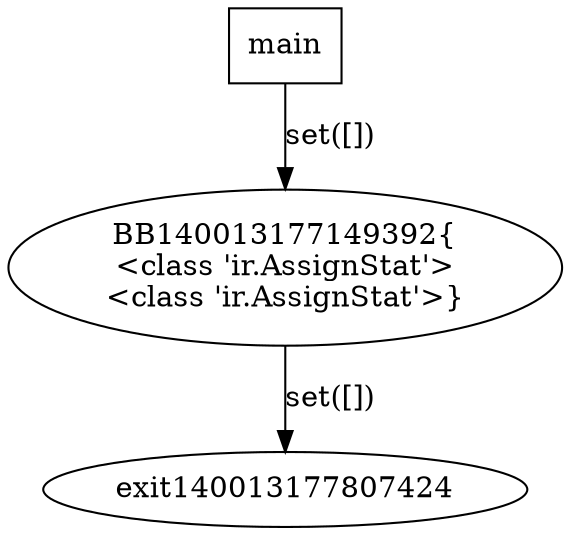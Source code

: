 digraph G {
140013177149392 [label="BB140013177149392{\n<class 'ir.AssignStat'>\n<class 'ir.AssignStat'>}"];
140013177149392 -> exit140013177807424 [label="set([])"];
main [shape=box];
main -> 140013177149392 [label="set([])"];
}
